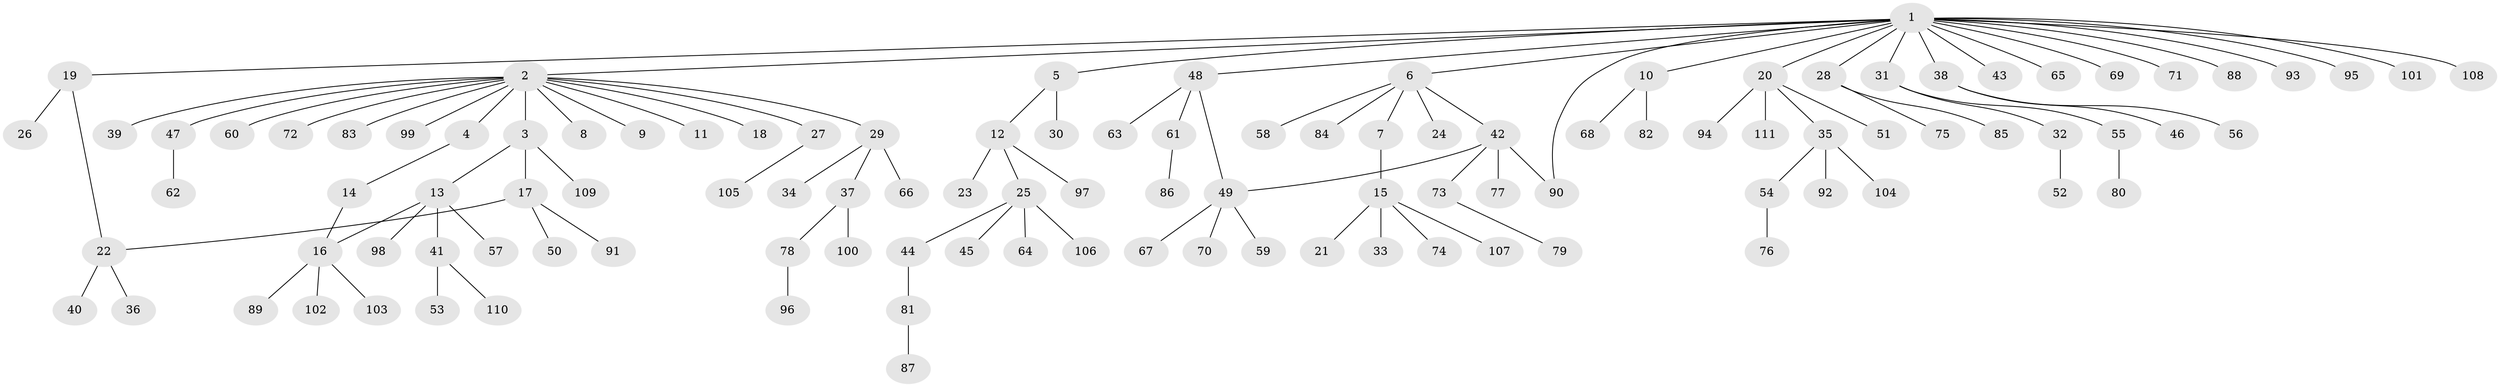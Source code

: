 // Generated by graph-tools (version 1.1) at 2025/48/03/09/25 04:48:10]
// undirected, 111 vertices, 114 edges
graph export_dot {
graph [start="1"]
  node [color=gray90,style=filled];
  1;
  2;
  3;
  4;
  5;
  6;
  7;
  8;
  9;
  10;
  11;
  12;
  13;
  14;
  15;
  16;
  17;
  18;
  19;
  20;
  21;
  22;
  23;
  24;
  25;
  26;
  27;
  28;
  29;
  30;
  31;
  32;
  33;
  34;
  35;
  36;
  37;
  38;
  39;
  40;
  41;
  42;
  43;
  44;
  45;
  46;
  47;
  48;
  49;
  50;
  51;
  52;
  53;
  54;
  55;
  56;
  57;
  58;
  59;
  60;
  61;
  62;
  63;
  64;
  65;
  66;
  67;
  68;
  69;
  70;
  71;
  72;
  73;
  74;
  75;
  76;
  77;
  78;
  79;
  80;
  81;
  82;
  83;
  84;
  85;
  86;
  87;
  88;
  89;
  90;
  91;
  92;
  93;
  94;
  95;
  96;
  97;
  98;
  99;
  100;
  101;
  102;
  103;
  104;
  105;
  106;
  107;
  108;
  109;
  110;
  111;
  1 -- 2;
  1 -- 5;
  1 -- 6;
  1 -- 10;
  1 -- 19;
  1 -- 20;
  1 -- 28;
  1 -- 31;
  1 -- 38;
  1 -- 43;
  1 -- 48;
  1 -- 65;
  1 -- 69;
  1 -- 71;
  1 -- 88;
  1 -- 90;
  1 -- 93;
  1 -- 95;
  1 -- 101;
  1 -- 108;
  2 -- 3;
  2 -- 4;
  2 -- 8;
  2 -- 9;
  2 -- 11;
  2 -- 18;
  2 -- 27;
  2 -- 29;
  2 -- 39;
  2 -- 47;
  2 -- 60;
  2 -- 72;
  2 -- 83;
  2 -- 99;
  3 -- 13;
  3 -- 17;
  3 -- 109;
  4 -- 14;
  5 -- 12;
  5 -- 30;
  6 -- 7;
  6 -- 24;
  6 -- 42;
  6 -- 58;
  6 -- 84;
  7 -- 15;
  10 -- 68;
  10 -- 82;
  12 -- 23;
  12 -- 25;
  12 -- 97;
  13 -- 16;
  13 -- 41;
  13 -- 57;
  13 -- 98;
  14 -- 16;
  15 -- 21;
  15 -- 33;
  15 -- 74;
  15 -- 107;
  16 -- 89;
  16 -- 102;
  16 -- 103;
  17 -- 22;
  17 -- 50;
  17 -- 91;
  19 -- 22;
  19 -- 26;
  20 -- 35;
  20 -- 51;
  20 -- 94;
  20 -- 111;
  22 -- 36;
  22 -- 40;
  25 -- 44;
  25 -- 45;
  25 -- 64;
  25 -- 106;
  27 -- 105;
  28 -- 75;
  28 -- 85;
  29 -- 34;
  29 -- 37;
  29 -- 66;
  31 -- 32;
  31 -- 55;
  32 -- 52;
  35 -- 54;
  35 -- 92;
  35 -- 104;
  37 -- 78;
  37 -- 100;
  38 -- 46;
  38 -- 56;
  41 -- 53;
  41 -- 110;
  42 -- 49;
  42 -- 73;
  42 -- 77;
  42 -- 90;
  44 -- 81;
  47 -- 62;
  48 -- 49;
  48 -- 61;
  48 -- 63;
  49 -- 59;
  49 -- 67;
  49 -- 70;
  54 -- 76;
  55 -- 80;
  61 -- 86;
  73 -- 79;
  78 -- 96;
  81 -- 87;
}
